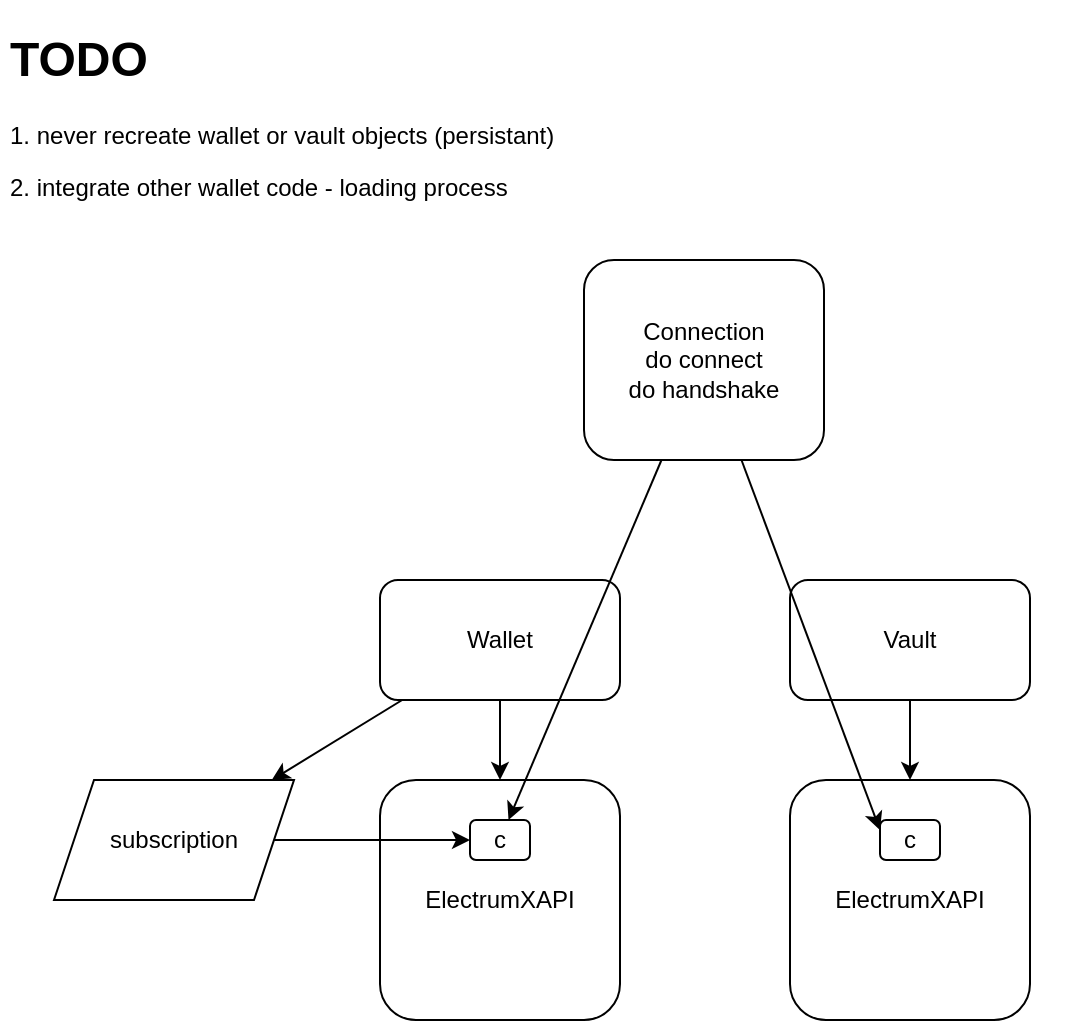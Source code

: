 <mxfile>
    <diagram id="GtlifIrdgLYzoriZAj9k" name="Page-1">
        <mxGraphModel dx="298" dy="340" grid="1" gridSize="10" guides="1" tooltips="1" connect="1" arrows="1" fold="1" page="1" pageScale="1" pageWidth="850" pageHeight="1100" math="0" shadow="0">
            <root>
                <mxCell id="0"/>
                <mxCell id="1" parent="0"/>
                <mxCell id="6" style="edgeStyle=none;html=1;" edge="1" parent="1" source="2" target="5">
                    <mxGeometry relative="1" as="geometry"/>
                </mxCell>
                <mxCell id="15" style="edgeStyle=none;html=1;" edge="1" parent="1" source="2" target="17">
                    <mxGeometry relative="1" as="geometry">
                        <mxPoint x="174.538" y="510" as="targetPoint"/>
                    </mxGeometry>
                </mxCell>
                <mxCell id="2" value="Wallet&lt;br&gt;" style="rounded=1;whiteSpace=wrap;html=1;" vertex="1" parent="1">
                    <mxGeometry x="263" y="380" width="120" height="60" as="geometry"/>
                </mxCell>
                <mxCell id="8" style="edgeStyle=none;html=1;" edge="1" parent="1" source="3" target="7">
                    <mxGeometry relative="1" as="geometry"/>
                </mxCell>
                <mxCell id="3" value="Vault" style="rounded=1;whiteSpace=wrap;html=1;" vertex="1" parent="1">
                    <mxGeometry x="468" y="380" width="120" height="60" as="geometry"/>
                </mxCell>
                <mxCell id="4" value="Connection&lt;br&gt;do connect&lt;br&gt;do handshake" style="rounded=1;whiteSpace=wrap;html=1;" vertex="1" parent="1">
                    <mxGeometry x="365" y="220" width="120" height="100" as="geometry"/>
                </mxCell>
                <mxCell id="5" value="ElectrumXAPI" style="rounded=1;whiteSpace=wrap;html=1;" vertex="1" parent="1">
                    <mxGeometry x="263" y="480" width="120" height="120" as="geometry"/>
                </mxCell>
                <mxCell id="7" value="ElectrumXAPI" style="rounded=1;whiteSpace=wrap;html=1;" vertex="1" parent="1">
                    <mxGeometry x="468" y="480" width="120" height="120" as="geometry"/>
                </mxCell>
                <mxCell id="11" value="c" style="rounded=1;whiteSpace=wrap;html=1;" vertex="1" parent="1">
                    <mxGeometry x="308" y="500" width="30" height="20" as="geometry"/>
                </mxCell>
                <mxCell id="12" value="c" style="rounded=1;whiteSpace=wrap;html=1;" vertex="1" parent="1">
                    <mxGeometry x="513" y="500" width="30" height="20" as="geometry"/>
                </mxCell>
                <mxCell id="10" style="edgeStyle=none;html=1;entryX=0;entryY=0.25;entryDx=0;entryDy=0;" edge="1" parent="1" source="4" target="12">
                    <mxGeometry relative="1" as="geometry"/>
                </mxCell>
                <mxCell id="9" style="edgeStyle=none;html=1;" edge="1" parent="1" source="4" target="11">
                    <mxGeometry relative="1" as="geometry"/>
                </mxCell>
                <mxCell id="18" style="edgeStyle=none;html=1;" edge="1" parent="1" source="17" target="11">
                    <mxGeometry relative="1" as="geometry">
                        <mxPoint x="213.268" y="530.196" as="sourcePoint"/>
                    </mxGeometry>
                </mxCell>
                <mxCell id="17" value="subscription" style="shape=parallelogram;perimeter=parallelogramPerimeter;whiteSpace=wrap;html=1;fixedSize=1;" vertex="1" parent="1">
                    <mxGeometry x="100" y="480" width="120" height="60" as="geometry"/>
                </mxCell>
                <mxCell id="19" value="&lt;h1&gt;TODO&lt;/h1&gt;&lt;p&gt;&lt;span style=&quot;background-color: initial;&quot;&gt;1. never recreate wallet or vault objects (persistant)&lt;/span&gt;&lt;br&gt;&lt;/p&gt;&lt;p&gt;2. integrate other wallet code - loading process&lt;/p&gt;" style="text;html=1;strokeColor=none;fillColor=none;spacing=5;spacingTop=-20;whiteSpace=wrap;overflow=hidden;rounded=0;" vertex="1" parent="1">
                    <mxGeometry x="73" y="100" width="537" height="120" as="geometry"/>
                </mxCell>
            </root>
        </mxGraphModel>
    </diagram>
</mxfile>
